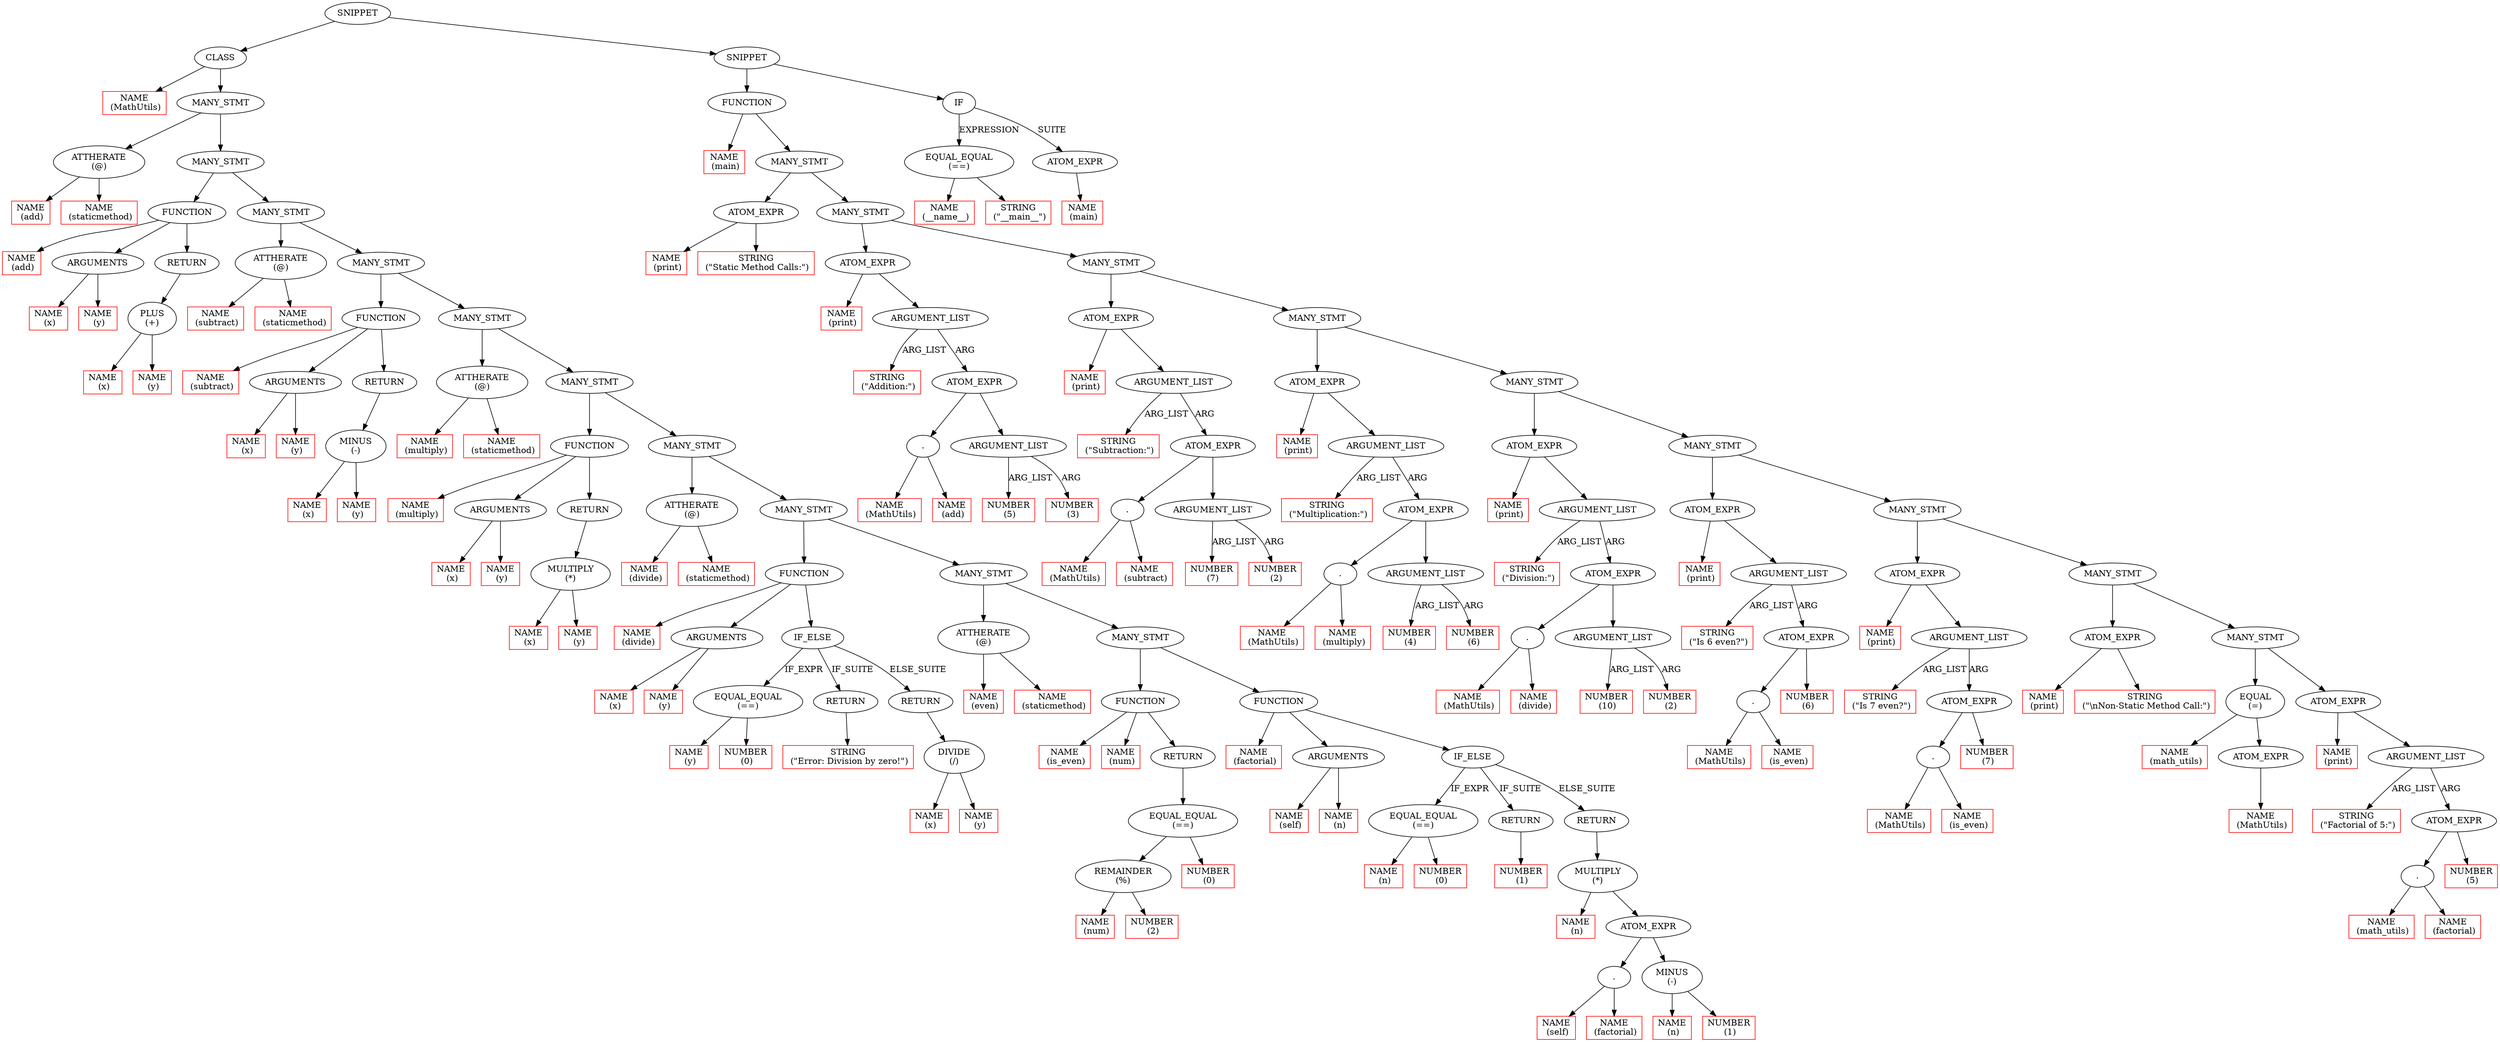 digraph ASTVisual {
 ordering = out ;
10 [ label="NAME
 (add)", color = "red", shape="box"]
20 [ label="ATTHERATE
(@)"]
30 [ label="NAME
 (staticmethod)", color = "red", shape="box"]
40 [ label="NAME
 (x)", color = "red", shape="box"]
50 [ label="NAME
 (y)", color = "red", shape="box"]
60 [ label="ARGUMENTS"]
70 [ label="NAME
 (x)", color = "red", shape="box"]
80 [ label="NAME
 (y)", color = "red", shape="box"]
90 [ label="PLUS
(+)"]
100 [ label="RETURN"]
110 [ label="FUNCTION"]
120 [ label="NAME
 (add)", color = "red", shape="box"]
130 [ label="NAME
 (subtract)", color = "red", shape="box"]
140 [ label="ATTHERATE
(@)"]
150 [ label="NAME
 (staticmethod)", color = "red", shape="box"]
160 [ label="NAME
 (x)", color = "red", shape="box"]
170 [ label="NAME
 (y)", color = "red", shape="box"]
180 [ label="ARGUMENTS"]
190 [ label="NAME
 (x)", color = "red", shape="box"]
200 [ label="NAME
 (y)", color = "red", shape="box"]
210 [ label="MINUS
(-)"]
220 [ label="RETURN"]
230 [ label="FUNCTION"]
240 [ label="NAME
 (subtract)", color = "red", shape="box"]
250 [ label="NAME
 (multiply)", color = "red", shape="box"]
260 [ label="ATTHERATE
(@)"]
270 [ label="NAME
 (staticmethod)", color = "red", shape="box"]
280 [ label="NAME
 (x)", color = "red", shape="box"]
290 [ label="NAME
 (y)", color = "red", shape="box"]
300 [ label="ARGUMENTS"]
310 [ label="NAME
 (x)", color = "red", shape="box"]
320 [ label="MULTIPLY
(*)"]
330 [ label="NAME
 (y)", color = "red", shape="box"]
340 [ label="RETURN"]
350 [ label="FUNCTION"]
360 [ label="NAME
 (multiply)", color = "red", shape="box"]
370 [ label="NAME
 (divide)", color = "red", shape="box"]
380 [ label="ATTHERATE
(@)"]
390 [ label="NAME
 (staticmethod)", color = "red", shape="box"]
400 [ label="NAME
 (x)", color = "red", shape="box"]
410 [ label="NAME
 (y)", color = "red", shape="box"]
420 [ label="ARGUMENTS"]
430 [ label="NAME
 (y)", color = "red", shape="box"]
440 [ label="EQUAL_EQUAL
(==)"]
450 [ label="NUMBER
 (0)", color = "red", shape="box"]
460 [ label="STRING
 (\"Error: Division by zero!\")", color = "red", shape="box"]
470 [ label="RETURN"]
480 [ label="NAME
 (x)", color = "red", shape="box"]
490 [ label="DIVIDE
(/)"]
500 [ label="NAME
 (y)", color = "red", shape="box"]
510 [ label="RETURN"]
520 [ label="IF_ELSE"]
530 [ label="FUNCTION"]
540 [ label="NAME
 (divide)", color = "red", shape="box"]
550 [ label="NAME
 (even)", color = "red", shape="box"]
560 [ label="ATTHERATE
(@)"]
570 [ label="NAME
 (staticmethod)", color = "red", shape="box"]
580 [ label="NAME
 (num)", color = "red", shape="box"]
590 [ label="NAME
 (num)", color = "red", shape="box"]
600 [ label="REMAINDER
(%)"]
610 [ label="NUMBER
 (2)", color = "red", shape="box"]
620 [ label="EQUAL_EQUAL
(==)"]
630 [ label="NUMBER
 (0)", color = "red", shape="box"]
640 [ label="RETURN"]
650 [ label="FUNCTION"]
660 [ label="NAME
 (is_even)", color = "red", shape="box"]
670 [ label="NAME
 (self)", color = "red", shape="box"]
680 [ label="NAME
 (n)", color = "red", shape="box"]
690 [ label="ARGUMENTS"]
700 [ label="NAME
 (n)", color = "red", shape="box"]
710 [ label="EQUAL_EQUAL
(==)"]
720 [ label="NUMBER
 (0)", color = "red", shape="box"]
730 [ label="NUMBER
 (1)", color = "red", shape="box"]
740 [ label="RETURN"]
750 [ label="NAME
 (n)", color = "red", shape="box"]
760 [ label="MULTIPLY
(*)"]
770 [ label="NAME
 (self)", color = "red", shape="box"]
780 [ label="."]
790 [ label="NAME
 (factorial)", color = "red", shape="box"]
800 [ label="NAME
 (n)", color = "red", shape="box"]
810 [ label="NUMBER
 (1)", color = "red", shape="box"]
820 [ label="MINUS
(-)"]
830 [ label="ATOM_EXPR"]
840 [ label="RETURN"]
850 [ label="IF_ELSE"]
860 [ label="FUNCTION"]
870 [ label="NAME
 (factorial)", color = "red", shape="box"]
880 [ label="MANY_STMT"]
890 [ label="MANY_STMT"]
900 [ label="MANY_STMT"]
910 [ label="MANY_STMT"]
920 [ label="MANY_STMT"]
930 [ label="MANY_STMT"]
940 [ label="MANY_STMT"]
950 [ label="MANY_STMT"]
960 [ label="MANY_STMT"]
970 [ label="MANY_STMT"]
980 [ label="CLASS"]
990 [ label="NAME
 (MathUtils)", color = "red", shape="box"]
1000 [ label="NAME
 (print)", color = "red", shape="box"]
1010 [ label="STRING
 (\"Static Method Calls:\")", color = "red", shape="box"]
1020 [ label="ATOM_EXPR"]
1030 [ label="NAME
 (print)", color = "red", shape="box"]
1040 [ label="STRING
 (\"Addition:\")", color = "red", shape="box"]
1050 [ label="NAME
 (MathUtils)", color = "red", shape="box"]
1060 [ label="."]
1070 [ label="NAME
 (add)", color = "red", shape="box"]
1080 [ label="NUMBER
 (5)", color = "red", shape="box"]
1090 [ label="NUMBER
 (3)", color = "red", shape="box"]
1100 [ label="ARGUMENT_LIST"]
1110 [ label="ATOM_EXPR"]
1120 [ label="ARGUMENT_LIST"]
1130 [ label="ATOM_EXPR"]
1140 [ label="NAME
 (print)", color = "red", shape="box"]
1150 [ label="STRING
 (\"Subtraction:\")", color = "red", shape="box"]
1160 [ label="NAME
 (MathUtils)", color = "red", shape="box"]
1170 [ label="."]
1180 [ label="NAME
 (subtract)", color = "red", shape="box"]
1190 [ label="NUMBER
 (7)", color = "red", shape="box"]
1200 [ label="NUMBER
 (2)", color = "red", shape="box"]
1210 [ label="ARGUMENT_LIST"]
1220 [ label="ATOM_EXPR"]
1230 [ label="ARGUMENT_LIST"]
1240 [ label="ATOM_EXPR"]
1250 [ label="NAME
 (print)", color = "red", shape="box"]
1260 [ label="STRING
 (\"Multiplication:\")", color = "red", shape="box"]
1270 [ label="NAME
 (MathUtils)", color = "red", shape="box"]
1280 [ label="."]
1290 [ label="NAME
 (multiply)", color = "red", shape="box"]
1300 [ label="NUMBER
 (4)", color = "red", shape="box"]
1310 [ label="NUMBER
 (6)", color = "red", shape="box"]
1320 [ label="ARGUMENT_LIST"]
1330 [ label="ATOM_EXPR"]
1340 [ label="ARGUMENT_LIST"]
1350 [ label="ATOM_EXPR"]
1360 [ label="NAME
 (print)", color = "red", shape="box"]
1370 [ label="STRING
 (\"Division:\")", color = "red", shape="box"]
1380 [ label="NAME
 (MathUtils)", color = "red", shape="box"]
1390 [ label="."]
1400 [ label="NAME
 (divide)", color = "red", shape="box"]
1410 [ label="NUMBER
 (10)", color = "red", shape="box"]
1420 [ label="NUMBER
 (2)", color = "red", shape="box"]
1430 [ label="ARGUMENT_LIST"]
1440 [ label="ATOM_EXPR"]
1450 [ label="ARGUMENT_LIST"]
1460 [ label="ATOM_EXPR"]
1470 [ label="NAME
 (print)", color = "red", shape="box"]
1480 [ label="STRING
 (\"Is 6 even?\")", color = "red", shape="box"]
1490 [ label="NAME
 (MathUtils)", color = "red", shape="box"]
1500 [ label="."]
1510 [ label="NAME
 (is_even)", color = "red", shape="box"]
1520 [ label="NUMBER
 (6)", color = "red", shape="box"]
1530 [ label="ATOM_EXPR"]
1540 [ label="ARGUMENT_LIST"]
1550 [ label="ATOM_EXPR"]
1560 [ label="NAME
 (print)", color = "red", shape="box"]
1570 [ label="STRING
 (\"Is 7 even?\")", color = "red", shape="box"]
1580 [ label="NAME
 (MathUtils)", color = "red", shape="box"]
1590 [ label="."]
1600 [ label="NAME
 (is_even)", color = "red", shape="box"]
1610 [ label="NUMBER
 (7)", color = "red", shape="box"]
1620 [ label="ATOM_EXPR"]
1630 [ label="ARGUMENT_LIST"]
1640 [ label="ATOM_EXPR"]
1650 [ label="NAME
 (print)", color = "red", shape="box"]
1660 [ label="STRING
 (\"\\nNon-Static Method Call:\")", color = "red", shape="box"]
1670 [ label="ATOM_EXPR"]
1680 [ label="NAME
 (math_utils)", color = "red", shape="box"]
1690 [ label="NAME
 (MathUtils)", color = "red", shape="box"]
1710 [ label="ATOM_EXPR"]
1720 [ label="EQUAL
(=)"]
1730 [ label="NAME
 (print)", color = "red", shape="box"]
1740 [ label="STRING
 (\"Factorial of 5:\")", color = "red", shape="box"]
1750 [ label="NAME
 (math_utils)", color = "red", shape="box"]
1760 [ label="."]
1770 [ label="NAME
 (factorial)", color = "red", shape="box"]
1780 [ label="NUMBER
 (5)", color = "red", shape="box"]
1790 [ label="ATOM_EXPR"]
1800 [ label="ARGUMENT_LIST"]
1810 [ label="ATOM_EXPR"]
1820 [ label="MANY_STMT"]
1830 [ label="MANY_STMT"]
1840 [ label="MANY_STMT"]
1850 [ label="MANY_STMT"]
1860 [ label="MANY_STMT"]
1870 [ label="MANY_STMT"]
1880 [ label="MANY_STMT"]
1890 [ label="MANY_STMT"]
1900 [ label="MANY_STMT"]
1910 [ label="FUNCTION"]
1920 [ label="NAME
 (main)", color = "red", shape="box"]
1930 [ label="NAME
 (__name__)", color = "red", shape="box"]
1940 [ label="EQUAL_EQUAL
(==)"]
1950 [ label="STRING
 (\"__main__\")", color = "red", shape="box"]
1960 [ label="NAME
 (main)", color = "red", shape="box"]
1980 [ label="ATOM_EXPR"]
1990 [ label="IF"]
2000 [ label="SNIPPET"]
2010 [ label="SNIPPET"]
20 -> 10[ label=""]
20 -> 30[ label=""]
60 -> 40[ label=""]
60 -> 50[ label=""]
90 -> 70[ label=""]
90 -> 80[ label=""]
100 -> 90[ label=""]
110 -> 120[ label=""]
110 -> 60[ label=""]
110 -> 100[ label=""]
140 -> 130[ label=""]
140 -> 150[ label=""]
180 -> 160[ label=""]
180 -> 170[ label=""]
210 -> 190[ label=""]
210 -> 200[ label=""]
220 -> 210[ label=""]
230 -> 240[ label=""]
230 -> 180[ label=""]
230 -> 220[ label=""]
260 -> 250[ label=""]
260 -> 270[ label=""]
300 -> 280[ label=""]
300 -> 290[ label=""]
320 -> 310[ label=""]
320 -> 330[ label=""]
340 -> 320[ label=""]
350 -> 360[ label=""]
350 -> 300[ label=""]
350 -> 340[ label=""]
380 -> 370[ label=""]
380 -> 390[ label=""]
420 -> 400[ label=""]
420 -> 410[ label=""]
440 -> 430[ label=""]
440 -> 450[ label=""]
470 -> 460[ label=""]
490 -> 480[ label=""]
490 -> 500[ label=""]
510 -> 490[ label=""]
520 -> 440[ label="IF_EXPR"]
520 -> 470[ label="IF_SUITE"]
520 -> 510[ label="ELSE_SUITE"]
530 -> 540[ label=""]
530 -> 420[ label=""]
530 -> 520[ label=""]
560 -> 550[ label=""]
560 -> 570[ label=""]
600 -> 590[ label=""]
600 -> 610[ label=""]
620 -> 600[ label=""]
620 -> 630[ label=""]
640 -> 620[ label=""]
650 -> 660[ label=""]
650 -> 580[ label=""]
650 -> 640[ label=""]
690 -> 670[ label=""]
690 -> 680[ label=""]
710 -> 700[ label=""]
710 -> 720[ label=""]
740 -> 730[ label=""]
780 -> 770[ label=""]
780 -> 790[ label=""]
820 -> 800[ label=""]
820 -> 810[ label=""]
830 -> 780[ label=""]
830 -> 820[ label=""]
760 -> 750[ label=""]
760 -> 830[ label=""]
840 -> 760[ label=""]
850 -> 710[ label="IF_EXPR"]
850 -> 740[ label="IF_SUITE"]
850 -> 840[ label="ELSE_SUITE"]
860 -> 870[ label=""]
860 -> 690[ label=""]
860 -> 850[ label=""]
880 -> 650[ label=""]
880 -> 860[ label=""]
890 -> 560[ label=""]
890 -> 880[ label=""]
900 -> 530[ label=""]
900 -> 890[ label=""]
910 -> 380[ label=""]
910 -> 900[ label=""]
920 -> 350[ label=""]
920 -> 910[ label=""]
930 -> 260[ label=""]
930 -> 920[ label=""]
940 -> 230[ label=""]
940 -> 930[ label=""]
950 -> 140[ label=""]
950 -> 940[ label=""]
960 -> 110[ label=""]
960 -> 950[ label=""]
970 -> 20[ label=""]
970 -> 960[ label=""]
980 -> 990[ label=""]
980 -> 970[ label=""]
1020 -> 1000[ label=""]
1020 -> 1010[ label=""]
1060 -> 1050[ label=""]
1060 -> 1070[ label=""]
1100 -> 1080[ label="ARG_LIST"]
1100 -> 1090[ label="ARG"]
1110 -> 1060[ label=""]
1110 -> 1100[ label=""]
1120 -> 1040[ label="ARG_LIST"]
1120 -> 1110[ label="ARG"]
1130 -> 1030[ label=""]
1130 -> 1120[ label=""]
1170 -> 1160[ label=""]
1170 -> 1180[ label=""]
1210 -> 1190[ label="ARG_LIST"]
1210 -> 1200[ label="ARG"]
1220 -> 1170[ label=""]
1220 -> 1210[ label=""]
1230 -> 1150[ label="ARG_LIST"]
1230 -> 1220[ label="ARG"]
1240 -> 1140[ label=""]
1240 -> 1230[ label=""]
1280 -> 1270[ label=""]
1280 -> 1290[ label=""]
1320 -> 1300[ label="ARG_LIST"]
1320 -> 1310[ label="ARG"]
1330 -> 1280[ label=""]
1330 -> 1320[ label=""]
1340 -> 1260[ label="ARG_LIST"]
1340 -> 1330[ label="ARG"]
1350 -> 1250[ label=""]
1350 -> 1340[ label=""]
1390 -> 1380[ label=""]
1390 -> 1400[ label=""]
1430 -> 1410[ label="ARG_LIST"]
1430 -> 1420[ label="ARG"]
1440 -> 1390[ label=""]
1440 -> 1430[ label=""]
1450 -> 1370[ label="ARG_LIST"]
1450 -> 1440[ label="ARG"]
1460 -> 1360[ label=""]
1460 -> 1450[ label=""]
1500 -> 1490[ label=""]
1500 -> 1510[ label=""]
1530 -> 1500[ label=""]
1530 -> 1520[ label=""]
1540 -> 1480[ label="ARG_LIST"]
1540 -> 1530[ label="ARG"]
1550 -> 1470[ label=""]
1550 -> 1540[ label=""]
1590 -> 1580[ label=""]
1590 -> 1600[ label=""]
1620 -> 1590[ label=""]
1620 -> 1610[ label=""]
1630 -> 1570[ label="ARG_LIST"]
1630 -> 1620[ label="ARG"]
1640 -> 1560[ label=""]
1640 -> 1630[ label=""]
1670 -> 1650[ label=""]
1670 -> 1660[ label=""]
1710 -> 1690[ label=""]
1720 -> 1680[ label=""]
1720 -> 1710[ label=""]
1760 -> 1750[ label=""]
1760 -> 1770[ label=""]
1790 -> 1760[ label=""]
1790 -> 1780[ label=""]
1800 -> 1740[ label="ARG_LIST"]
1800 -> 1790[ label="ARG"]
1810 -> 1730[ label=""]
1810 -> 1800[ label=""]
1820 -> 1720[ label=""]
1820 -> 1810[ label=""]
1830 -> 1670[ label=""]
1830 -> 1820[ label=""]
1840 -> 1640[ label=""]
1840 -> 1830[ label=""]
1850 -> 1550[ label=""]
1850 -> 1840[ label=""]
1860 -> 1460[ label=""]
1860 -> 1850[ label=""]
1870 -> 1350[ label=""]
1870 -> 1860[ label=""]
1880 -> 1240[ label=""]
1880 -> 1870[ label=""]
1890 -> 1130[ label=""]
1890 -> 1880[ label=""]
1900 -> 1020[ label=""]
1900 -> 1890[ label=""]
1910 -> 1920[ label=""]
1910 -> 1900[ label=""]
1940 -> 1930[ label=""]
1940 -> 1950[ label=""]
1980 -> 1960[ label=""]
1990 -> 1940[ label="EXPRESSION"]
1990 -> 1980[ label="SUITE"]
2000 -> 1910[ label=""]
2000 -> 1990[ label=""]
2010 -> 980[ label=""]
2010 -> 2000[ label=""]
  }
